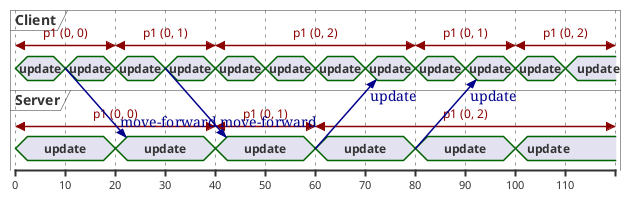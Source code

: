 @startuml Client Prediction Bad - Timing

concise "Client" as Client
concise "Server" as Server

@Client
0 is update
+10 is update
Client -> Server@+12 : move-forward
+10 is update
+10 is update
Client ->Server@+12 : move-forward
+10 is update
+10 is update
+10 is update
+10 is update
+10 is update
+10 is update
+10 is update
+10 is update
Client@0 <-> @20 : p1 (0, 0)
Client@20 <-> @40 : p1 (0, 1)
Client@40 <-> @80 : p1 (0, 2)
Client@80 <-> @100 : p1 (0, 1)
Client@100 <-> @120 : p1 (0, 2)

@Server
0 is update
+20 is update
+20 is update
+20 is update
Server -> Client@+12 : update
+20 is update
Server -> Client@+12 : update
+20 is update
Server@0 <-> @40 : p1 (0, 0)
Server@40 <-> @60 : p1 (0, 1)
Server@60 <-> @120 : p1 (0, 2)

@enduml
